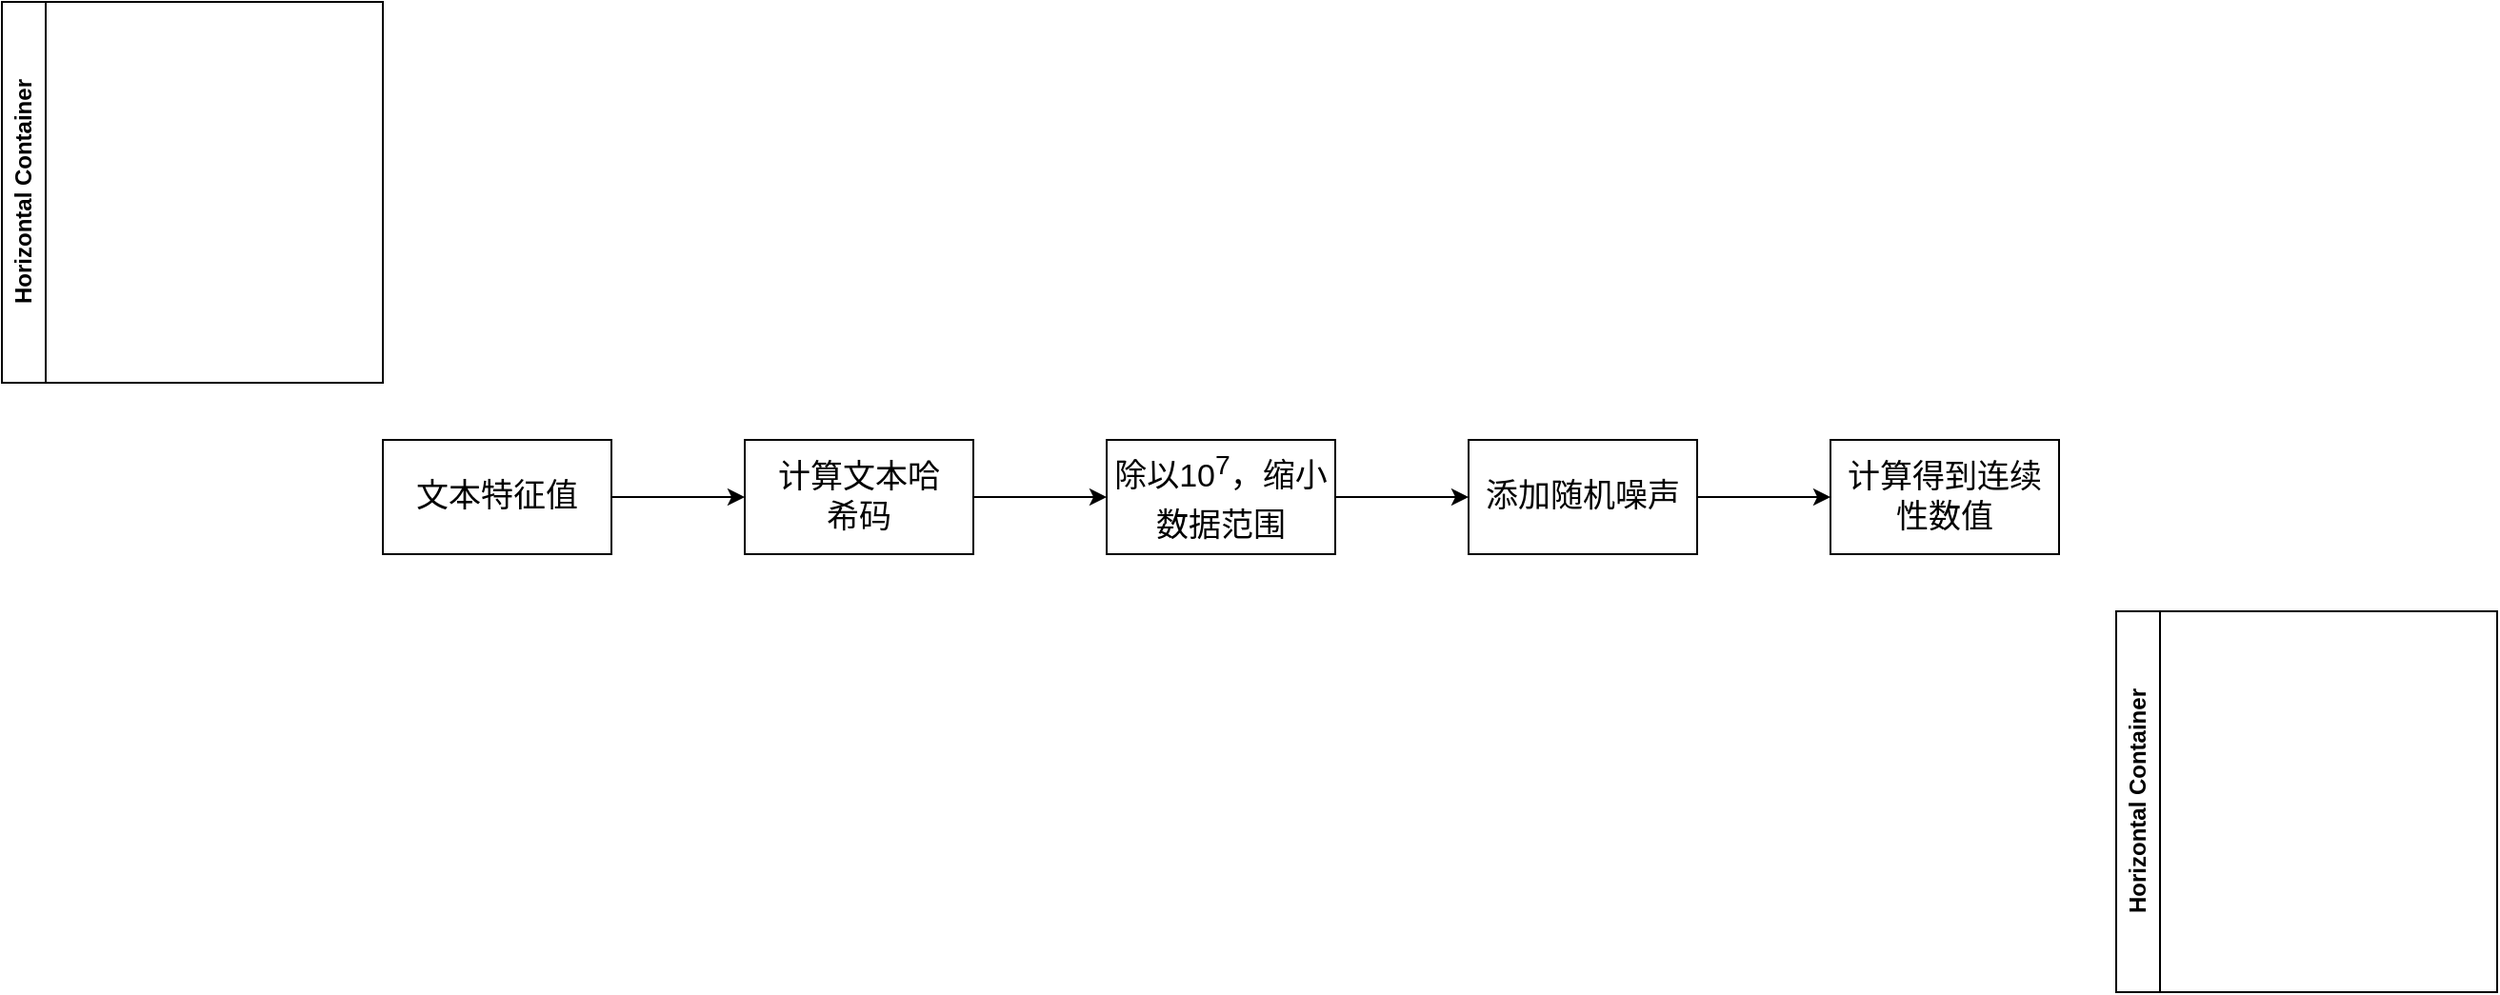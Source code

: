 <mxfile version="23.1.7" type="github">
  <diagram name="第 1 页" id="WhuUOLO2NgFK4sUhm9D_">
    <mxGraphModel dx="2261" dy="738" grid="1" gridSize="10" guides="1" tooltips="1" connect="1" arrows="1" fold="1" page="1" pageScale="1" pageWidth="827" pageHeight="1169" math="0" shadow="0">
      <root>
        <mxCell id="0" />
        <mxCell id="1" parent="0" />
        <mxCell id="MjOEwkXYd55NLU5AAJlq-4" value="" style="edgeStyle=orthogonalEdgeStyle;rounded=0;orthogonalLoop=1;jettySize=auto;html=1;fontSize=17;" edge="1" parent="1" source="MjOEwkXYd55NLU5AAJlq-1" target="MjOEwkXYd55NLU5AAJlq-3">
          <mxGeometry relative="1" as="geometry" />
        </mxCell>
        <mxCell id="MjOEwkXYd55NLU5AAJlq-1" value="文本特征值" style="rounded=0;whiteSpace=wrap;html=1;fontSize=17;" vertex="1" parent="1">
          <mxGeometry y="320" width="120" height="60" as="geometry" />
        </mxCell>
        <mxCell id="MjOEwkXYd55NLU5AAJlq-6" value="" style="edgeStyle=orthogonalEdgeStyle;rounded=0;orthogonalLoop=1;jettySize=auto;html=1;fontSize=17;" edge="1" parent="1" source="MjOEwkXYd55NLU5AAJlq-3" target="MjOEwkXYd55NLU5AAJlq-5">
          <mxGeometry relative="1" as="geometry" />
        </mxCell>
        <mxCell id="MjOEwkXYd55NLU5AAJlq-3" value="计算文本哈&lt;br&gt;希码" style="whiteSpace=wrap;html=1;rounded=0;fontSize=17;" vertex="1" parent="1">
          <mxGeometry x="190" y="320" width="120" height="60" as="geometry" />
        </mxCell>
        <mxCell id="MjOEwkXYd55NLU5AAJlq-8" value="" style="edgeStyle=orthogonalEdgeStyle;rounded=0;orthogonalLoop=1;jettySize=auto;html=1;fontSize=17;" edge="1" parent="1" source="MjOEwkXYd55NLU5AAJlq-5" target="MjOEwkXYd55NLU5AAJlq-7">
          <mxGeometry relative="1" as="geometry" />
        </mxCell>
        <mxCell id="MjOEwkXYd55NLU5AAJlq-5" value="除以10&lt;sup&gt;7&lt;/sup&gt;，缩小数据范围&lt;sup&gt;&lt;br&gt;&lt;/sup&gt;" style="whiteSpace=wrap;html=1;rounded=0;fontSize=17;" vertex="1" parent="1">
          <mxGeometry x="380" y="320" width="120" height="60" as="geometry" />
        </mxCell>
        <mxCell id="MjOEwkXYd55NLU5AAJlq-10" value="" style="edgeStyle=orthogonalEdgeStyle;rounded=0;orthogonalLoop=1;jettySize=auto;html=1;fontSize=17;" edge="1" parent="1" source="MjOEwkXYd55NLU5AAJlq-7" target="MjOEwkXYd55NLU5AAJlq-9">
          <mxGeometry relative="1" as="geometry" />
        </mxCell>
        <mxCell id="MjOEwkXYd55NLU5AAJlq-7" value="添加随机噪声" style="whiteSpace=wrap;html=1;rounded=0;fontSize=17;" vertex="1" parent="1">
          <mxGeometry x="570" y="320" width="120" height="60" as="geometry" />
        </mxCell>
        <mxCell id="MjOEwkXYd55NLU5AAJlq-9" value="计算得到连续性数值" style="whiteSpace=wrap;html=1;rounded=0;fontSize=17;" vertex="1" parent="1">
          <mxGeometry x="760" y="320" width="120" height="60" as="geometry" />
        </mxCell>
        <mxCell id="MjOEwkXYd55NLU5AAJlq-11" value="Horizontal Container" style="swimlane;horizontal=0;whiteSpace=wrap;html=1;" vertex="1" parent="1">
          <mxGeometry x="-200" y="90" width="200" height="200" as="geometry" />
        </mxCell>
        <mxCell id="MjOEwkXYd55NLU5AAJlq-12" value="Horizontal Container" style="swimlane;horizontal=0;whiteSpace=wrap;html=1;" vertex="1" parent="1">
          <mxGeometry x="910" y="410" width="200" height="200" as="geometry" />
        </mxCell>
      </root>
    </mxGraphModel>
  </diagram>
</mxfile>
